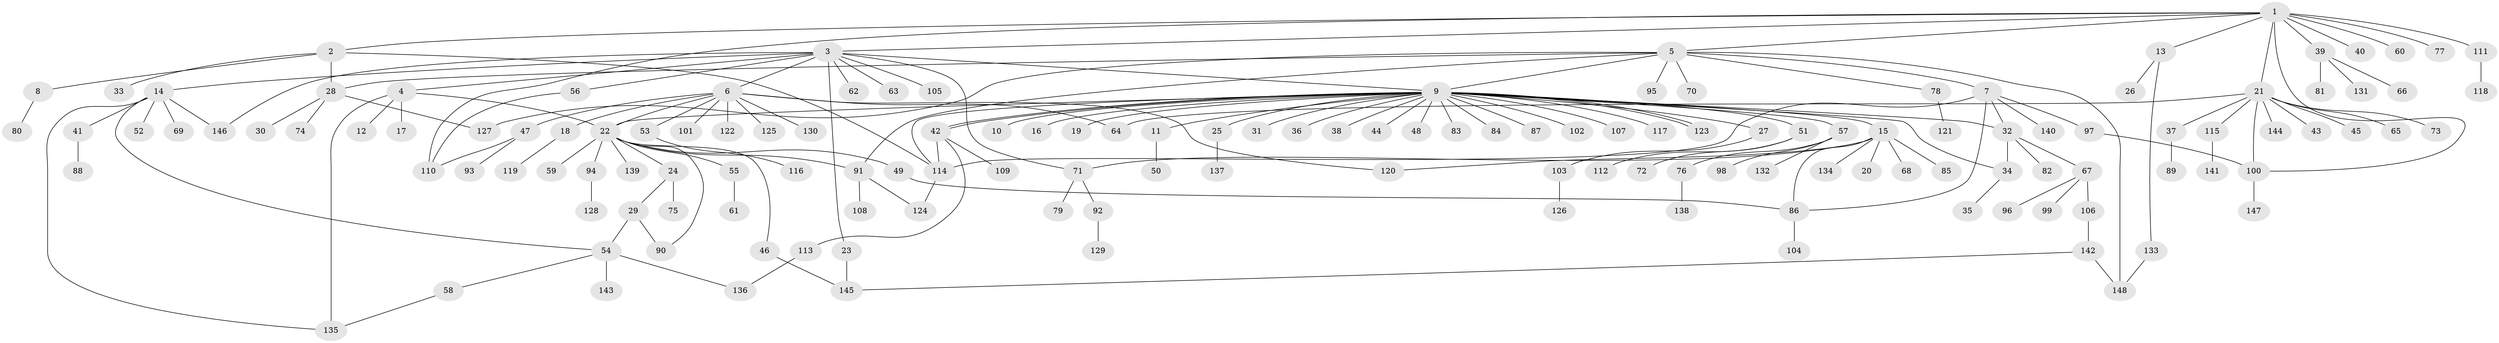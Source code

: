 // coarse degree distribution, {11: 0.033707865168539325, 4: 0.06741573033707865, 9: 0.02247191011235955, 6: 0.011235955056179775, 5: 0.02247191011235955, 1: 0.5280898876404494, 27: 0.011235955056179775, 2: 0.15730337078651685, 7: 0.011235955056179775, 3: 0.1348314606741573}
// Generated by graph-tools (version 1.1) at 2025/50/03/04/25 22:50:09]
// undirected, 148 vertices, 180 edges
graph export_dot {
  node [color=gray90,style=filled];
  1;
  2;
  3;
  4;
  5;
  6;
  7;
  8;
  9;
  10;
  11;
  12;
  13;
  14;
  15;
  16;
  17;
  18;
  19;
  20;
  21;
  22;
  23;
  24;
  25;
  26;
  27;
  28;
  29;
  30;
  31;
  32;
  33;
  34;
  35;
  36;
  37;
  38;
  39;
  40;
  41;
  42;
  43;
  44;
  45;
  46;
  47;
  48;
  49;
  50;
  51;
  52;
  53;
  54;
  55;
  56;
  57;
  58;
  59;
  60;
  61;
  62;
  63;
  64;
  65;
  66;
  67;
  68;
  69;
  70;
  71;
  72;
  73;
  74;
  75;
  76;
  77;
  78;
  79;
  80;
  81;
  82;
  83;
  84;
  85;
  86;
  87;
  88;
  89;
  90;
  91;
  92;
  93;
  94;
  95;
  96;
  97;
  98;
  99;
  100;
  101;
  102;
  103;
  104;
  105;
  106;
  107;
  108;
  109;
  110;
  111;
  112;
  113;
  114;
  115;
  116;
  117;
  118;
  119;
  120;
  121;
  122;
  123;
  124;
  125;
  126;
  127;
  128;
  129;
  130;
  131;
  132;
  133;
  134;
  135;
  136;
  137;
  138;
  139;
  140;
  141;
  142;
  143;
  144;
  145;
  146;
  147;
  148;
  1 -- 2;
  1 -- 3;
  1 -- 5;
  1 -- 13;
  1 -- 21;
  1 -- 39;
  1 -- 40;
  1 -- 60;
  1 -- 77;
  1 -- 100;
  1 -- 110;
  1 -- 111;
  2 -- 8;
  2 -- 28;
  2 -- 33;
  2 -- 114;
  3 -- 4;
  3 -- 6;
  3 -- 9;
  3 -- 14;
  3 -- 23;
  3 -- 56;
  3 -- 62;
  3 -- 63;
  3 -- 71;
  3 -- 105;
  3 -- 146;
  4 -- 12;
  4 -- 17;
  4 -- 22;
  4 -- 135;
  5 -- 7;
  5 -- 9;
  5 -- 28;
  5 -- 70;
  5 -- 78;
  5 -- 91;
  5 -- 95;
  5 -- 127;
  5 -- 148;
  6 -- 18;
  6 -- 22;
  6 -- 47;
  6 -- 53;
  6 -- 64;
  6 -- 101;
  6 -- 120;
  6 -- 122;
  6 -- 125;
  6 -- 130;
  7 -- 32;
  7 -- 86;
  7 -- 97;
  7 -- 114;
  7 -- 140;
  8 -- 80;
  9 -- 10;
  9 -- 11;
  9 -- 15;
  9 -- 16;
  9 -- 19;
  9 -- 22;
  9 -- 25;
  9 -- 27;
  9 -- 31;
  9 -- 32;
  9 -- 34;
  9 -- 36;
  9 -- 38;
  9 -- 42;
  9 -- 42;
  9 -- 44;
  9 -- 48;
  9 -- 51;
  9 -- 57;
  9 -- 83;
  9 -- 84;
  9 -- 87;
  9 -- 102;
  9 -- 107;
  9 -- 114;
  9 -- 117;
  9 -- 123;
  9 -- 123;
  11 -- 50;
  13 -- 26;
  13 -- 133;
  14 -- 41;
  14 -- 52;
  14 -- 54;
  14 -- 69;
  14 -- 135;
  14 -- 146;
  15 -- 20;
  15 -- 68;
  15 -- 71;
  15 -- 85;
  15 -- 86;
  15 -- 120;
  15 -- 134;
  18 -- 119;
  21 -- 37;
  21 -- 43;
  21 -- 45;
  21 -- 64;
  21 -- 65;
  21 -- 73;
  21 -- 100;
  21 -- 115;
  21 -- 144;
  22 -- 24;
  22 -- 46;
  22 -- 49;
  22 -- 55;
  22 -- 59;
  22 -- 90;
  22 -- 91;
  22 -- 94;
  22 -- 139;
  23 -- 145;
  24 -- 29;
  24 -- 75;
  25 -- 137;
  27 -- 103;
  28 -- 30;
  28 -- 74;
  28 -- 127;
  29 -- 54;
  29 -- 90;
  32 -- 34;
  32 -- 67;
  32 -- 82;
  34 -- 35;
  37 -- 89;
  39 -- 66;
  39 -- 81;
  39 -- 131;
  41 -- 88;
  42 -- 109;
  42 -- 113;
  42 -- 114;
  46 -- 145;
  47 -- 93;
  47 -- 110;
  49 -- 86;
  51 -- 72;
  51 -- 112;
  53 -- 116;
  54 -- 58;
  54 -- 136;
  54 -- 143;
  55 -- 61;
  56 -- 110;
  57 -- 76;
  57 -- 98;
  57 -- 132;
  58 -- 135;
  67 -- 96;
  67 -- 99;
  67 -- 106;
  71 -- 79;
  71 -- 92;
  76 -- 138;
  78 -- 121;
  86 -- 104;
  91 -- 108;
  91 -- 124;
  92 -- 129;
  94 -- 128;
  97 -- 100;
  100 -- 147;
  103 -- 126;
  106 -- 142;
  111 -- 118;
  113 -- 136;
  114 -- 124;
  115 -- 141;
  133 -- 148;
  142 -- 145;
  142 -- 148;
}
